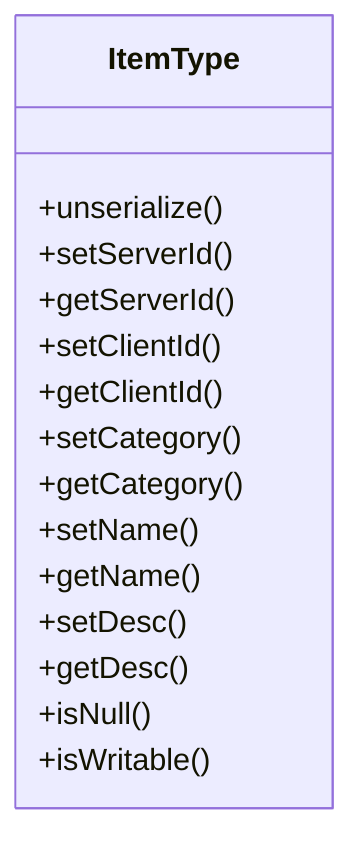 classDiagram
    class ItemType {
        +unserialize()
        +setServerId()
        +getServerId()
        +setClientId()
        +getClientId()
        +setCategory()
        +getCategory()
        +setName()
        +getName()
        +setDesc()
        +getDesc()
        +isNull()
        +isWritable()
    }